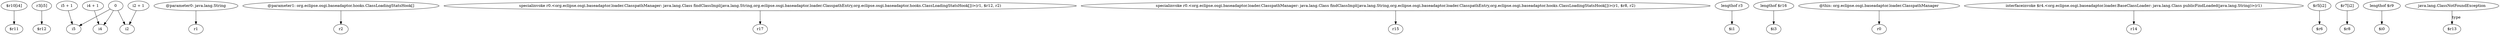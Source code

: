 digraph g {
0[label="$r10[i4]"]
1[label="$r11"]
0->1[label=""]
2[label="r3[i5]"]
3[label="$r12"]
2->3[label=""]
4[label="i5 + 1"]
5[label="i5"]
4->5[label=""]
6[label="0"]
7[label="i2"]
6->7[label=""]
8[label="i4"]
6->8[label=""]
9[label="@parameter0: java.lang.String"]
10[label="r1"]
9->10[label=""]
11[label="@parameter1: org.eclipse.osgi.baseadaptor.hooks.ClassLoadingStatsHook[]"]
12[label="r2"]
11->12[label=""]
13[label="specialinvoke r0.<org.eclipse.osgi.baseadaptor.loader.ClasspathManager: java.lang.Class findClassImpl(java.lang.String,org.eclipse.osgi.baseadaptor.loader.ClasspathEntry,org.eclipse.osgi.baseadaptor.hooks.ClassLoadingStatsHook[])>(r1, $r12, r2)"]
14[label="r17"]
13->14[label=""]
15[label="specialinvoke r0.<org.eclipse.osgi.baseadaptor.loader.ClasspathManager: java.lang.Class findClassImpl(java.lang.String,org.eclipse.osgi.baseadaptor.loader.ClasspathEntry,org.eclipse.osgi.baseadaptor.hooks.ClassLoadingStatsHook[])>(r1, $r8, r2)"]
16[label="r15"]
15->16[label=""]
17[label="i4 + 1"]
17->8[label=""]
18[label="lengthof r3"]
19[label="$i1"]
18->19[label=""]
20[label="lengthof $r16"]
21[label="$i3"]
20->21[label=""]
6->5[label=""]
22[label="@this: org.eclipse.osgi.baseadaptor.loader.ClasspathManager"]
23[label="r0"]
22->23[label=""]
24[label="interfaceinvoke $r4.<org.eclipse.osgi.baseadaptor.loader.BaseClassLoader: java.lang.Class publicFindLoaded(java.lang.String)>(r1)"]
25[label="r14"]
24->25[label=""]
26[label="$r5[i2]"]
27[label="$r6"]
26->27[label=""]
28[label="$r7[i2]"]
29[label="$r8"]
28->29[label=""]
30[label="i2 + 1"]
30->7[label=""]
31[label="lengthof $r9"]
32[label="$i0"]
31->32[label=""]
33[label="java.lang.ClassNotFoundException"]
34[label="$r13"]
33->34[label="type"]
}